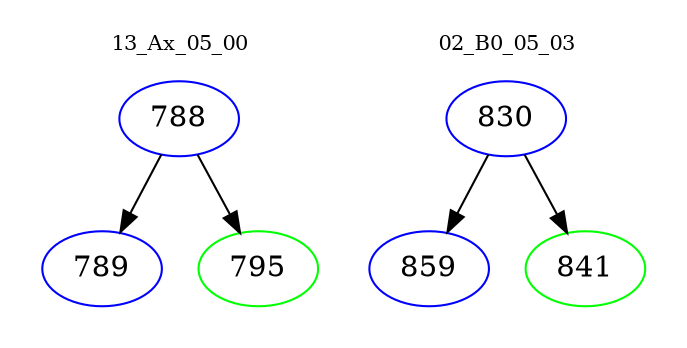 digraph{
subgraph cluster_0 {
color = white
label = "13_Ax_05_00";
fontsize=10;
T0_788 [label="788", color="blue"]
T0_788 -> T0_789 [color="black"]
T0_789 [label="789", color="blue"]
T0_788 -> T0_795 [color="black"]
T0_795 [label="795", color="green"]
}
subgraph cluster_1 {
color = white
label = "02_B0_05_03";
fontsize=10;
T1_830 [label="830", color="blue"]
T1_830 -> T1_859 [color="black"]
T1_859 [label="859", color="blue"]
T1_830 -> T1_841 [color="black"]
T1_841 [label="841", color="green"]
}
}

